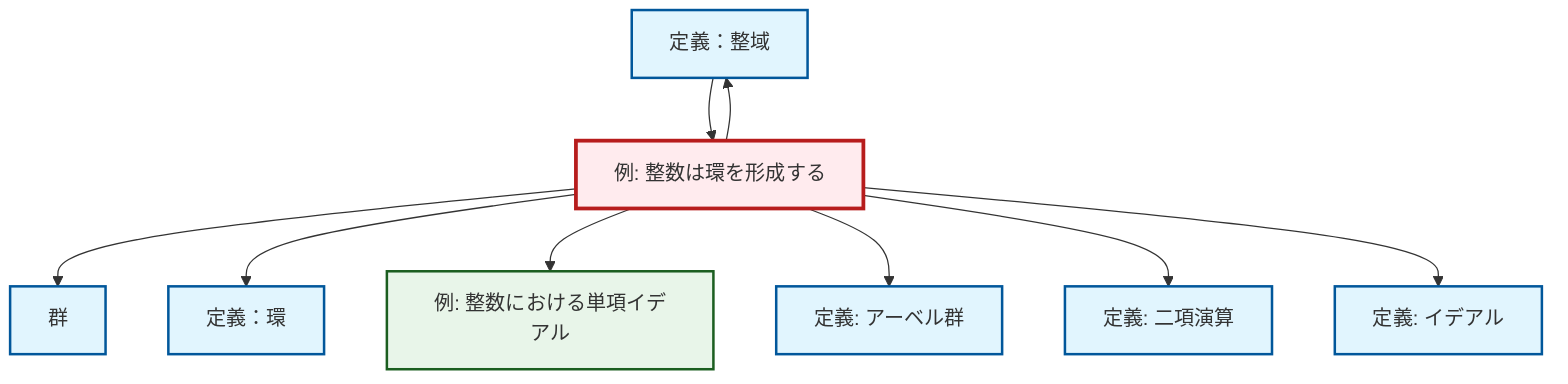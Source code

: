 graph TD
    classDef definition fill:#e1f5fe,stroke:#01579b,stroke-width:2px
    classDef theorem fill:#f3e5f5,stroke:#4a148c,stroke-width:2px
    classDef axiom fill:#fff3e0,stroke:#e65100,stroke-width:2px
    classDef example fill:#e8f5e9,stroke:#1b5e20,stroke-width:2px
    classDef current fill:#ffebee,stroke:#b71c1c,stroke-width:3px
    def-integral-domain["定義：整域"]:::definition
    def-binary-operation["定義: 二項演算"]:::definition
    def-ideal["定義: イデアル"]:::definition
    def-ring["定義：環"]:::definition
    ex-principal-ideal["例: 整数における単項イデアル"]:::example
    def-group["群"]:::definition
    def-abelian-group["定義: アーベル群"]:::definition
    ex-integers-ring["例: 整数は環を形成する"]:::example
    ex-integers-ring --> def-group
    ex-integers-ring --> def-ring
    ex-integers-ring --> ex-principal-ideal
    ex-integers-ring --> def-abelian-group
    ex-integers-ring --> def-binary-operation
    ex-integers-ring --> def-integral-domain
    def-integral-domain --> ex-integers-ring
    ex-integers-ring --> def-ideal
    class ex-integers-ring current
